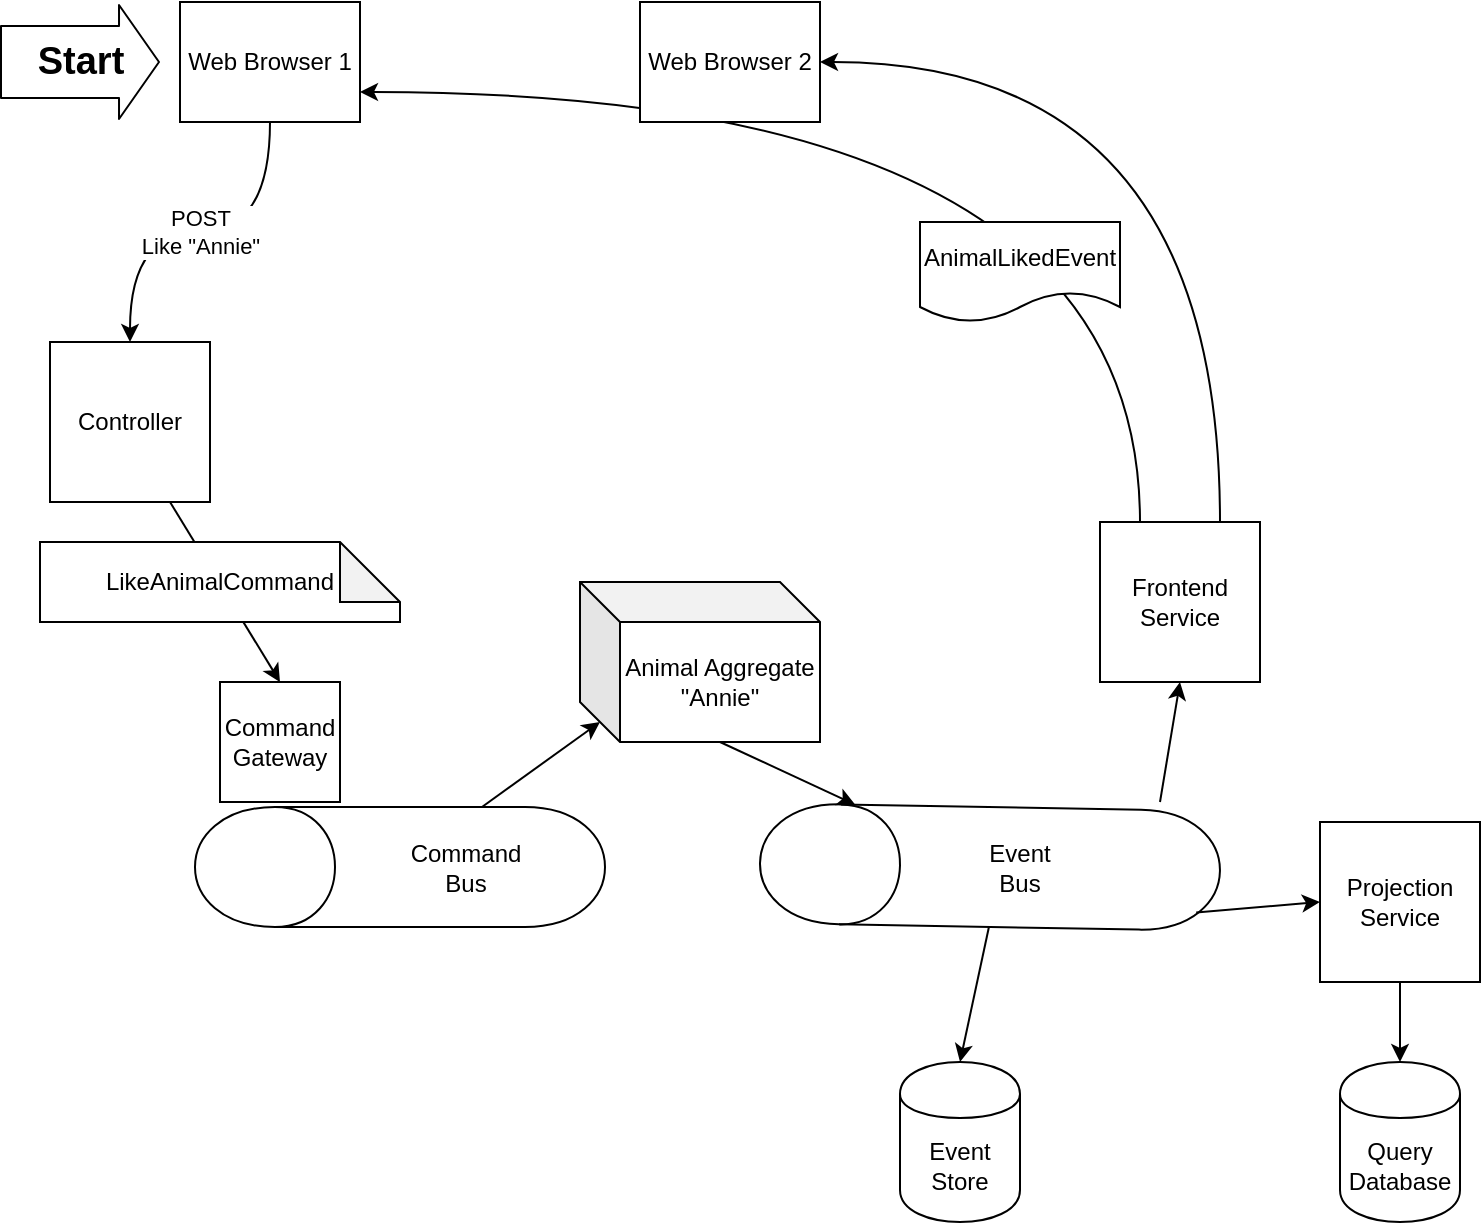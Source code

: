 <mxfile version="12.6.1" type="device"><diagram id="2yMBDSat_cfjMj4YKUuf" name="Page-1"><mxGraphModel dx="1208" dy="595" grid="1" gridSize="10" guides="1" tooltips="1" connect="1" arrows="1" fold="1" page="1" pageScale="1" pageWidth="850" pageHeight="1100" math="0" shadow="0"><root><mxCell id="0"/><mxCell id="1" parent="0"/><mxCell id="DL51dZAjqCLAoOxXLcjN-5" value="POST&lt;br&gt;Like &quot;Annie&quot;" style="edgeStyle=orthogonalEdgeStyle;rounded=0;orthogonalLoop=1;jettySize=auto;html=1;exitX=0.5;exitY=1;exitDx=0;exitDy=0;entryX=0.5;entryY=0;entryDx=0;entryDy=0;curved=1;" edge="1" parent="1" source="DL51dZAjqCLAoOxXLcjN-1" target="DL51dZAjqCLAoOxXLcjN-3"><mxGeometry relative="1" as="geometry"/></mxCell><mxCell id="DL51dZAjqCLAoOxXLcjN-1" value="Web Browser 1" style="rounded=0;whiteSpace=wrap;html=1;" vertex="1" parent="1"><mxGeometry x="110" y="20" width="90" height="60" as="geometry"/></mxCell><mxCell id="DL51dZAjqCLAoOxXLcjN-3" value="Controller" style="whiteSpace=wrap;html=1;aspect=fixed;" vertex="1" parent="1"><mxGeometry x="45" y="190" width="80" height="80" as="geometry"/></mxCell><mxCell id="DL51dZAjqCLAoOxXLcjN-13" value="&lt;div&gt;Animal Aggregate&lt;/div&gt;&lt;div&gt;&quot;Annie&quot;&lt;br&gt;&lt;/div&gt;" style="shape=cube;whiteSpace=wrap;html=1;boundedLbl=1;backgroundOutline=1;darkOpacity=0.05;darkOpacity2=0.1;" vertex="1" parent="1"><mxGeometry x="310" y="310" width="120" height="80" as="geometry"/></mxCell><mxCell id="DL51dZAjqCLAoOxXLcjN-14" value="" style="group" vertex="1" connectable="0" parent="1"><mxGeometry x="190" y="350" width="82.5" height="205" as="geometry"/></mxCell><mxCell id="DL51dZAjqCLAoOxXLcjN-8" value="" style="shape=cylinder;whiteSpace=wrap;html=1;boundedLbl=1;backgroundOutline=1;rotation=-90;direction=east;" vertex="1" parent="DL51dZAjqCLAoOxXLcjN-14"><mxGeometry width="60" height="205" as="geometry"/></mxCell><mxCell id="DL51dZAjqCLAoOxXLcjN-10" value="Command Bus" style="text;html=1;strokeColor=none;fillColor=none;align=center;verticalAlign=middle;whiteSpace=wrap;rounded=0;" vertex="1" parent="DL51dZAjqCLAoOxXLcjN-14"><mxGeometry x="42.5" y="92.5" width="40" height="20" as="geometry"/></mxCell><mxCell id="DL51dZAjqCLAoOxXLcjN-15" value="Event Store" style="shape=cylinder;whiteSpace=wrap;html=1;boundedLbl=1;backgroundOutline=1;" vertex="1" parent="1"><mxGeometry x="470" y="550" width="60" height="80" as="geometry"/></mxCell><mxCell id="DL51dZAjqCLAoOxXLcjN-18" value="Query Database" style="shape=cylinder;whiteSpace=wrap;html=1;boundedLbl=1;backgroundOutline=1;" vertex="1" parent="1"><mxGeometry x="690" y="550" width="60" height="80" as="geometry"/></mxCell><mxCell id="DL51dZAjqCLAoOxXLcjN-23" style="edgeStyle=orthogonalEdgeStyle;rounded=0;orthogonalLoop=1;jettySize=auto;html=1;exitX=0.25;exitY=0;exitDx=0;exitDy=0;entryX=1;entryY=0.75;entryDx=0;entryDy=0;curved=1;" edge="1" parent="1" source="DL51dZAjqCLAoOxXLcjN-19" target="DL51dZAjqCLAoOxXLcjN-1"><mxGeometry relative="1" as="geometry"><mxPoint x="530" y="300" as="sourcePoint"/></mxGeometry></mxCell><mxCell id="DL51dZAjqCLAoOxXLcjN-28" style="edgeStyle=orthogonalEdgeStyle;curved=1;rounded=0;orthogonalLoop=1;jettySize=auto;html=1;exitX=0.75;exitY=0;exitDx=0;exitDy=0;entryX=1;entryY=0.5;entryDx=0;entryDy=0;" edge="1" parent="1" source="DL51dZAjqCLAoOxXLcjN-19" target="DL51dZAjqCLAoOxXLcjN-2"><mxGeometry relative="1" as="geometry"><mxPoint x="570" y="300" as="sourcePoint"/></mxGeometry></mxCell><mxCell id="DL51dZAjqCLAoOxXLcjN-19" value="&lt;div&gt;Frontend&lt;/div&gt;&lt;div&gt;Service&lt;br&gt;&lt;/div&gt;" style="whiteSpace=wrap;html=1;aspect=fixed;" vertex="1" parent="1"><mxGeometry x="570" y="280" width="80" height="80" as="geometry"/></mxCell><mxCell id="DL51dZAjqCLAoOxXLcjN-20" value="AnimalLikedEvent" style="shape=document;whiteSpace=wrap;html=1;boundedLbl=1;" vertex="1" parent="1"><mxGeometry x="480" y="130" width="100" height="50" as="geometry"/></mxCell><mxCell id="DL51dZAjqCLAoOxXLcjN-26" value="" style="group" vertex="1" connectable="0" parent="1"><mxGeometry x="484.99" y="337.5" width="65.01" height="230" as="geometry"/></mxCell><mxCell id="DL51dZAjqCLAoOxXLcjN-24" value="" style="shape=cylinder;whiteSpace=wrap;html=1;boundedLbl=1;backgroundOutline=1;rotation=-89;" vertex="1" parent="DL51dZAjqCLAoOxXLcjN-26"><mxGeometry width="60" height="230" as="geometry"/></mxCell><mxCell id="DL51dZAjqCLAoOxXLcjN-25" value="&lt;div&gt;Event&lt;/div&gt;&lt;div&gt;Bus&lt;br&gt;&lt;/div&gt;" style="text;html=1;strokeColor=none;fillColor=none;align=center;verticalAlign=middle;whiteSpace=wrap;rounded=0;" vertex="1" parent="DL51dZAjqCLAoOxXLcjN-26"><mxGeometry x="25.01" y="105" width="40" height="20" as="geometry"/></mxCell><mxCell id="DL51dZAjqCLAoOxXLcjN-27" value="" style="endArrow=classic;html=1;exitX=0.75;exitY=1;exitDx=0;exitDy=0;entryX=0.5;entryY=0;entryDx=0;entryDy=0;" edge="1" parent="1" source="DL51dZAjqCLAoOxXLcjN-3" target="DL51dZAjqCLAoOxXLcjN-31"><mxGeometry width="50" height="50" relative="1" as="geometry"><mxPoint x="280" y="390" as="sourcePoint"/><mxPoint x="330" y="340" as="targetPoint"/></mxGeometry></mxCell><mxCell id="DL51dZAjqCLAoOxXLcjN-29" value="Projection&lt;br&gt;Service" style="whiteSpace=wrap;html=1;aspect=fixed;" vertex="1" parent="1"><mxGeometry x="680" y="430" width="80" height="80" as="geometry"/></mxCell><mxCell id="DL51dZAjqCLAoOxXLcjN-31" value="&lt;div&gt;Command&lt;/div&gt;&lt;div&gt;Gateway&lt;br&gt;&lt;/div&gt;" style="whiteSpace=wrap;html=1;aspect=fixed;" vertex="1" parent="1"><mxGeometry x="130" y="360" width="60" height="60" as="geometry"/></mxCell><mxCell id="DL51dZAjqCLAoOxXLcjN-6" value="LikeAnimalCommand" style="shape=note;whiteSpace=wrap;html=1;backgroundOutline=1;darkOpacity=0.05;" vertex="1" parent="1"><mxGeometry x="40" y="290" width="180" height="40" as="geometry"/></mxCell><mxCell id="DL51dZAjqCLAoOxXLcjN-32" value="" style="endArrow=classic;html=1;entryX=0;entryY=0;entryDx=10;entryDy=70;entryPerimeter=0;exitX=1;exitY=0.7;exitDx=0;exitDy=0;" edge="1" parent="1" source="DL51dZAjqCLAoOxXLcjN-8" target="DL51dZAjqCLAoOxXLcjN-13"><mxGeometry width="50" height="50" relative="1" as="geometry"><mxPoint x="40" y="840" as="sourcePoint"/><mxPoint x="90" y="790" as="targetPoint"/></mxGeometry></mxCell><mxCell id="DL51dZAjqCLAoOxXLcjN-33" value="" style="endArrow=classic;html=1;exitX=0;exitY=0;exitDx=70;exitDy=80;exitPerimeter=0;" edge="1" parent="1" source="DL51dZAjqCLAoOxXLcjN-13" target="DL51dZAjqCLAoOxXLcjN-24"><mxGeometry width="50" height="50" relative="1" as="geometry"><mxPoint x="550" y="380" as="sourcePoint"/><mxPoint x="600" y="330" as="targetPoint"/></mxGeometry></mxCell><mxCell id="DL51dZAjqCLAoOxXLcjN-34" value="" style="endArrow=classic;html=1;entryX=0.5;entryY=0;entryDx=0;entryDy=0;exitX=0;exitY=0.5;exitDx=0;exitDy=0;" edge="1" parent="1" source="DL51dZAjqCLAoOxXLcjN-24" target="DL51dZAjqCLAoOxXLcjN-15"><mxGeometry width="50" height="50" relative="1" as="geometry"><mxPoint x="40" y="660" as="sourcePoint"/><mxPoint x="90" y="610" as="targetPoint"/></mxGeometry></mxCell><mxCell id="DL51dZAjqCLAoOxXLcjN-35" value="" style="endArrow=classic;html=1;exitX=0.15;exitY=0.95;exitDx=0;exitDy=0;exitPerimeter=0;entryX=0;entryY=0.5;entryDx=0;entryDy=0;" edge="1" parent="1" source="DL51dZAjqCLAoOxXLcjN-24" target="DL51dZAjqCLAoOxXLcjN-29"><mxGeometry width="50" height="50" relative="1" as="geometry"><mxPoint x="610" y="490" as="sourcePoint"/><mxPoint x="660" y="440" as="targetPoint"/></mxGeometry></mxCell><mxCell id="DL51dZAjqCLAoOxXLcjN-36" value="" style="endArrow=classic;html=1;entryX=0.5;entryY=1;entryDx=0;entryDy=0;" edge="1" parent="1" target="DL51dZAjqCLAoOxXLcjN-19"><mxGeometry width="50" height="50" relative="1" as="geometry"><mxPoint x="600" y="420" as="sourcePoint"/><mxPoint x="630" y="350" as="targetPoint"/></mxGeometry></mxCell><mxCell id="DL51dZAjqCLAoOxXLcjN-37" value="" style="endArrow=classic;html=1;entryX=0.5;entryY=0;entryDx=0;entryDy=0;exitX=0.5;exitY=1;exitDx=0;exitDy=0;" edge="1" parent="1" source="DL51dZAjqCLAoOxXLcjN-29" target="DL51dZAjqCLAoOxXLcjN-18"><mxGeometry width="50" height="50" relative="1" as="geometry"><mxPoint x="610" y="580" as="sourcePoint"/><mxPoint x="660" y="530" as="targetPoint"/></mxGeometry></mxCell><mxCell id="DL51dZAjqCLAoOxXLcjN-2" value="Web Browser 2" style="rounded=0;whiteSpace=wrap;html=1;" vertex="1" parent="1"><mxGeometry x="340" y="20" width="90" height="60" as="geometry"/></mxCell><mxCell id="DL51dZAjqCLAoOxXLcjN-40" value="Start" style="shape=flexArrow;endArrow=classic;html=1;width=36;endSize=6.33;fontStyle=1;fontSize=19;" edge="1" parent="1"><mxGeometry width="50" height="50" relative="1" as="geometry"><mxPoint x="20" y="50" as="sourcePoint"/><mxPoint x="100" y="50" as="targetPoint"/></mxGeometry></mxCell></root></mxGraphModel></diagram></mxfile>